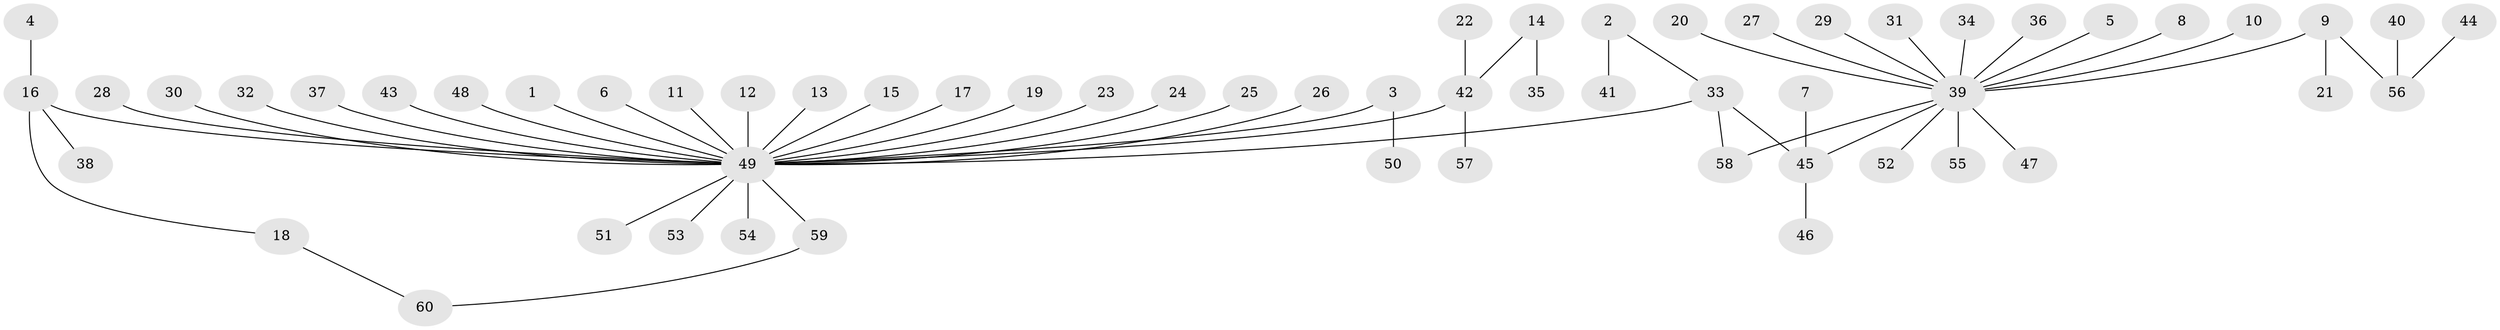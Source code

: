 // original degree distribution, {6: 0.01680672268907563, 29: 0.008403361344537815, 7: 0.01680672268907563, 18: 0.008403361344537815, 1: 0.6722689075630253, 3: 0.09243697478991597, 4: 0.025210084033613446, 2: 0.14285714285714285, 5: 0.01680672268907563}
// Generated by graph-tools (version 1.1) at 2025/01/03/09/25 03:01:50]
// undirected, 60 vertices, 61 edges
graph export_dot {
graph [start="1"]
  node [color=gray90,style=filled];
  1;
  2;
  3;
  4;
  5;
  6;
  7;
  8;
  9;
  10;
  11;
  12;
  13;
  14;
  15;
  16;
  17;
  18;
  19;
  20;
  21;
  22;
  23;
  24;
  25;
  26;
  27;
  28;
  29;
  30;
  31;
  32;
  33;
  34;
  35;
  36;
  37;
  38;
  39;
  40;
  41;
  42;
  43;
  44;
  45;
  46;
  47;
  48;
  49;
  50;
  51;
  52;
  53;
  54;
  55;
  56;
  57;
  58;
  59;
  60;
  1 -- 49 [weight=1.0];
  2 -- 33 [weight=1.0];
  2 -- 41 [weight=1.0];
  3 -- 49 [weight=1.0];
  3 -- 50 [weight=1.0];
  4 -- 16 [weight=1.0];
  5 -- 39 [weight=1.0];
  6 -- 49 [weight=1.0];
  7 -- 45 [weight=1.0];
  8 -- 39 [weight=1.0];
  9 -- 21 [weight=1.0];
  9 -- 39 [weight=1.0];
  9 -- 56 [weight=1.0];
  10 -- 39 [weight=1.0];
  11 -- 49 [weight=1.0];
  12 -- 49 [weight=1.0];
  13 -- 49 [weight=1.0];
  14 -- 35 [weight=1.0];
  14 -- 42 [weight=1.0];
  15 -- 49 [weight=1.0];
  16 -- 18 [weight=1.0];
  16 -- 38 [weight=1.0];
  16 -- 49 [weight=1.0];
  17 -- 49 [weight=1.0];
  18 -- 60 [weight=1.0];
  19 -- 49 [weight=1.0];
  20 -- 39 [weight=1.0];
  22 -- 42 [weight=1.0];
  23 -- 49 [weight=1.0];
  24 -- 49 [weight=1.0];
  25 -- 49 [weight=1.0];
  26 -- 49 [weight=1.0];
  27 -- 39 [weight=1.0];
  28 -- 49 [weight=1.0];
  29 -- 39 [weight=1.0];
  30 -- 49 [weight=1.0];
  31 -- 39 [weight=1.0];
  32 -- 49 [weight=1.0];
  33 -- 45 [weight=1.0];
  33 -- 49 [weight=1.0];
  33 -- 58 [weight=1.0];
  34 -- 39 [weight=1.0];
  36 -- 39 [weight=1.0];
  37 -- 49 [weight=1.0];
  39 -- 45 [weight=1.0];
  39 -- 47 [weight=1.0];
  39 -- 52 [weight=1.0];
  39 -- 55 [weight=1.0];
  39 -- 58 [weight=1.0];
  40 -- 56 [weight=1.0];
  42 -- 49 [weight=1.0];
  42 -- 57 [weight=1.0];
  43 -- 49 [weight=1.0];
  44 -- 56 [weight=1.0];
  45 -- 46 [weight=1.0];
  48 -- 49 [weight=1.0];
  49 -- 51 [weight=1.0];
  49 -- 53 [weight=1.0];
  49 -- 54 [weight=1.0];
  49 -- 59 [weight=1.0];
  59 -- 60 [weight=1.0];
}
